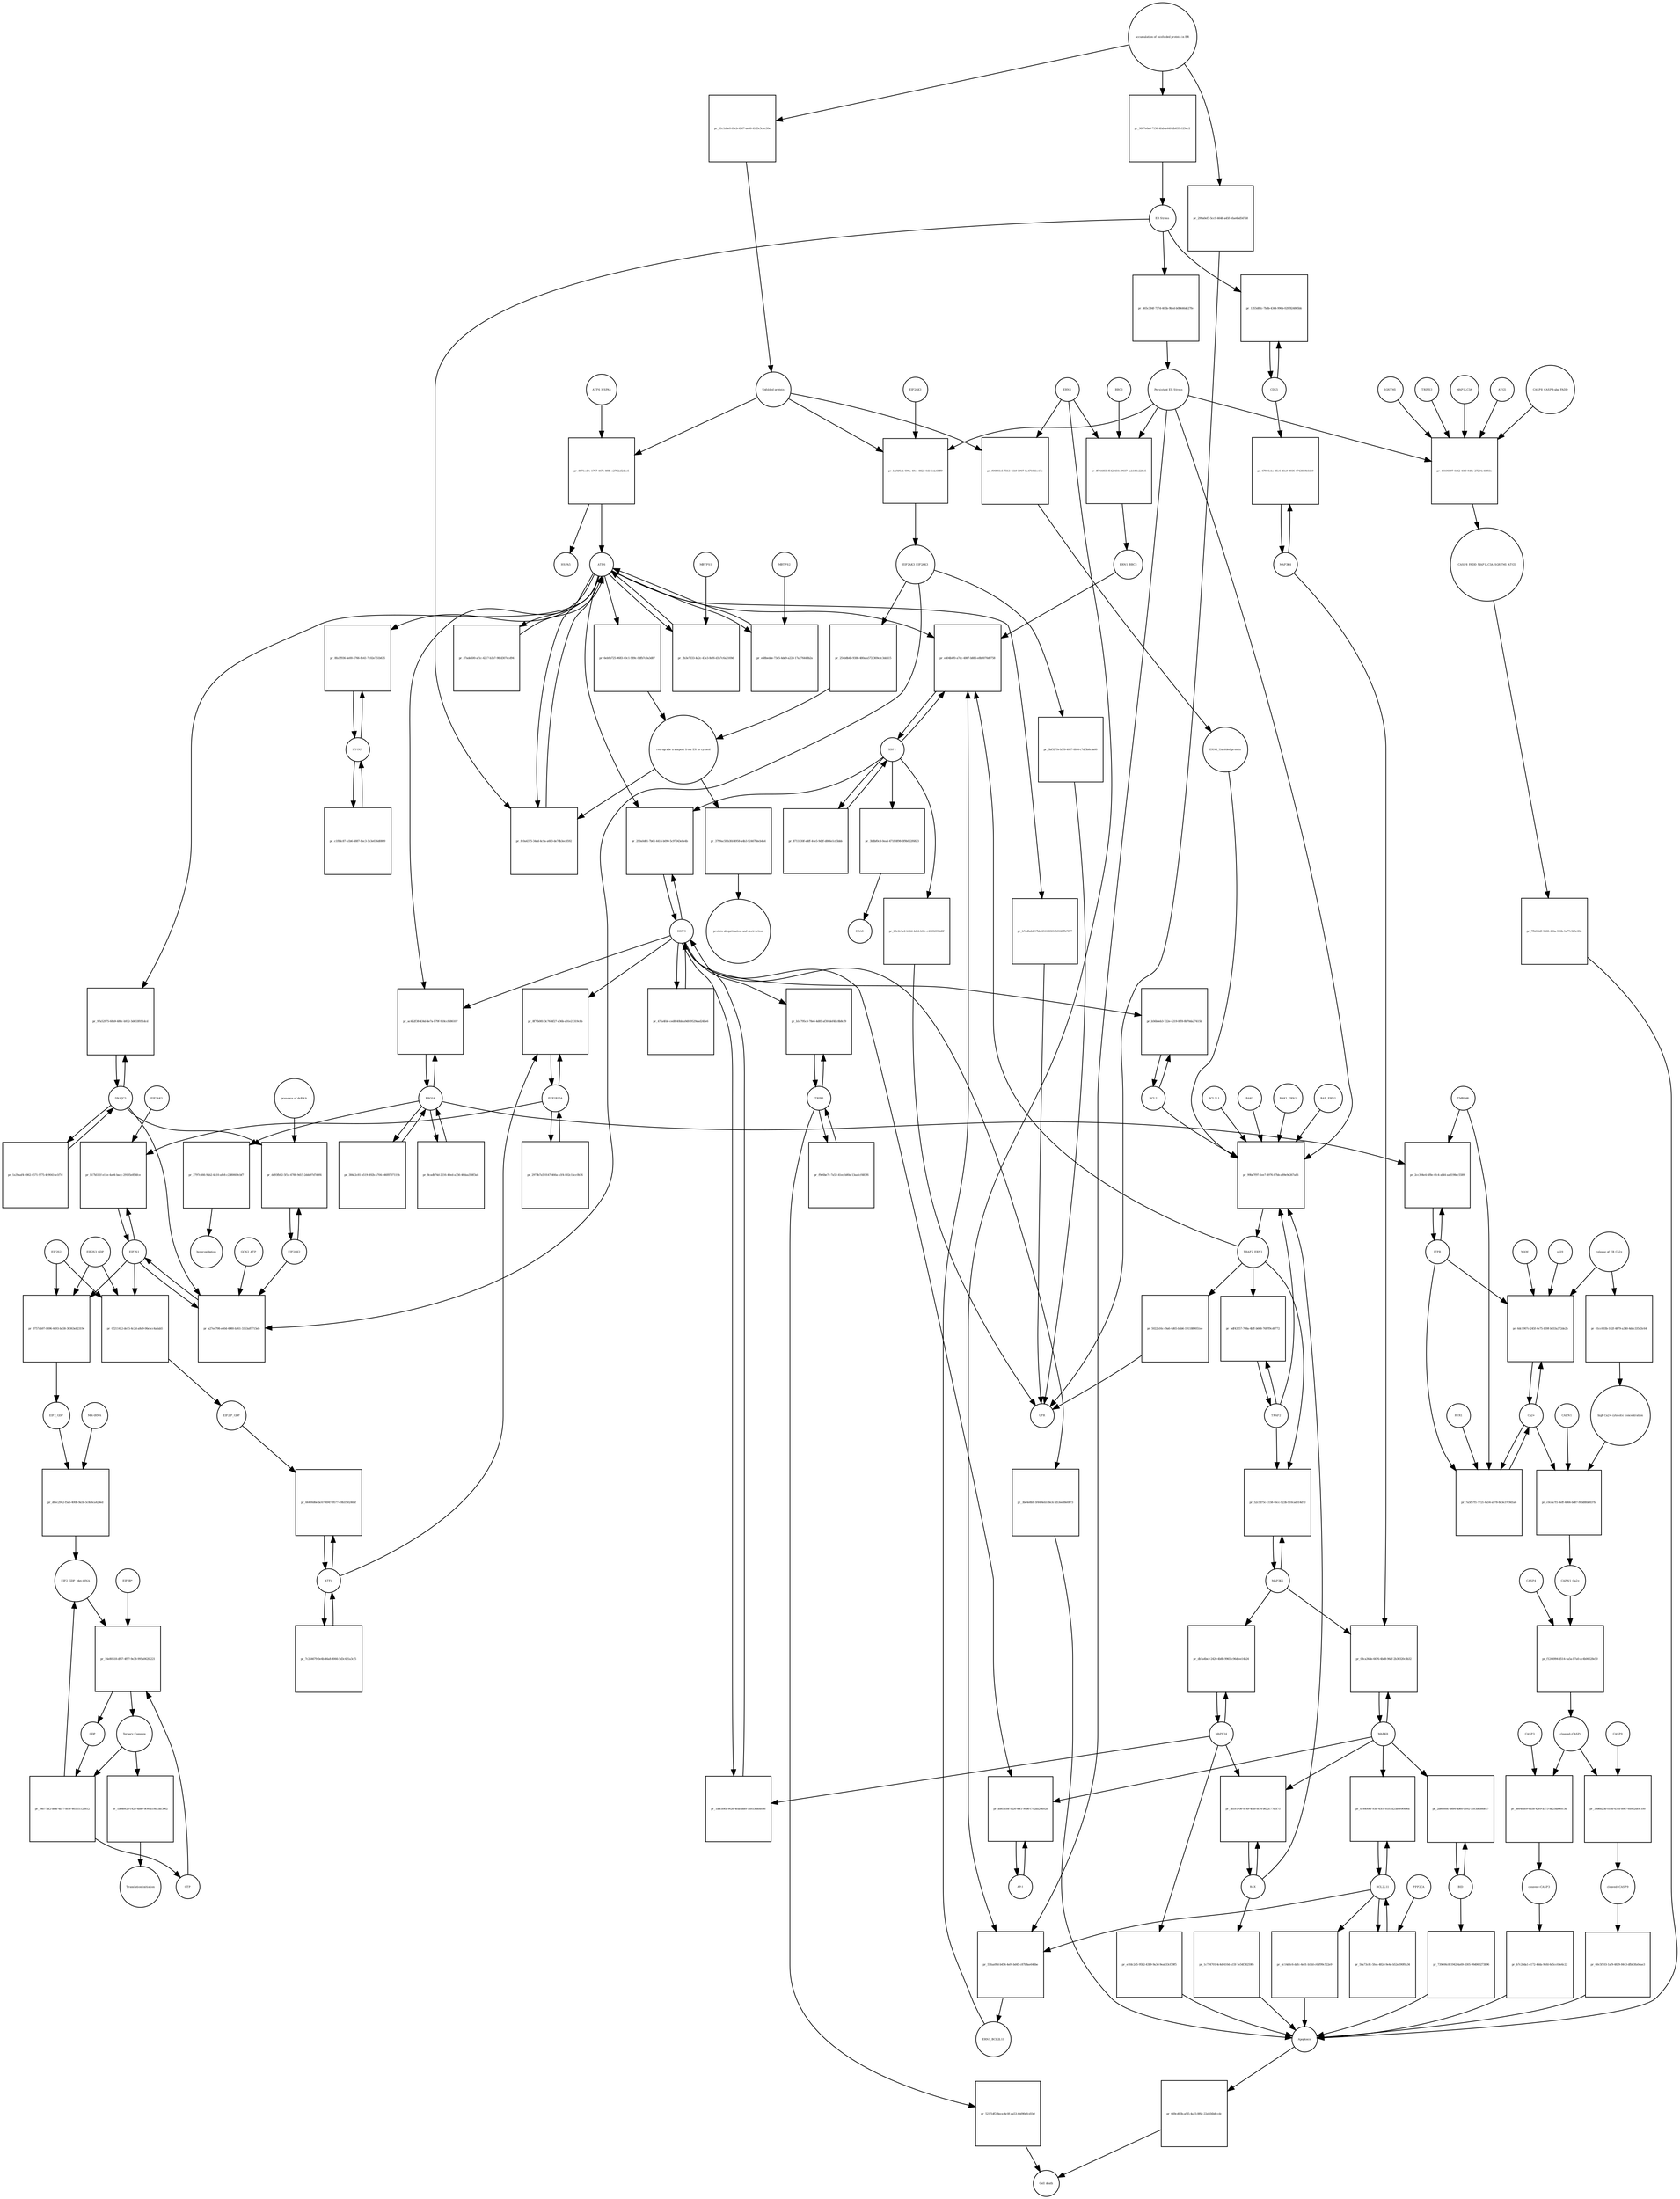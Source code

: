 strict digraph  {
ATF6_HSPA5 [annotation="", bipartite=0, cls=complex, fontsize=4, label=ATF6_HSPA5, shape=circle];
"pr_8971cd7c-1767-467e-8f8b-e2792af2dbc5" [annotation="", bipartite=1, cls=process, fontsize=4, label="pr_8971cd7c-1767-467e-8f8b-e2792af2dbc5", shape=square];
ATF6 [annotation="urn_miriam_hgnc.symbol_ATF6", bipartite=0, cls=macromolecule, fontsize=4, label=ATF6, shape=circle];
HSPA5 [annotation="urn_miriam_hgnc.symbol_HSPA5", bipartite=0, cls=macromolecule, fontsize=4, label=HSPA5, shape=circle];
"Unfolded protein" [annotation="", bipartite=0, cls=macromolecule, fontsize=4, label="Unfolded protein", shape=circle];
ERN1 [annotation="urn_miriam_hgnc.symbol_ERN1", bipartite=0, cls=macromolecule, fontsize=4, label=ERN1, shape=circle];
"pr_f00893e5-7313-41b9-b907-8a471941e17c" [annotation="", bipartite=1, cls=process, fontsize=4, label="pr_f00893e5-7313-41b9-b907-8a471941e17c", shape=square];
"ERN1_Unfolded protein" [annotation="", bipartite=0, cls=complex, fontsize=4, label="ERN1_Unfolded protein", shape=circle];
EIF2AK3_EIF2AK3 [annotation="", bipartite=0, cls=complex, fontsize=4, label=EIF2AK3_EIF2AK3, shape=circle];
"pr_254b8b4b-9388-480a-a572-369e2c3dd415" [annotation="", bipartite=1, cls=process, fontsize=4, label="pr_254b8b4b-9388-480a-a572-369e2c3dd415", shape=square];
"retrograde transport from ER to cytosol" [annotation="", bipartite=0, cls=phenotype, fontsize=4, label="retrograde transport from ER to cytosol", shape=circle];
"pr_6eb9b725-9683-40c1-989c-0dfb7c0a3d87" [annotation="", bipartite=1, cls=process, fontsize=4, label="pr_6eb9b725-9683-40c1-989c-0dfb7c0a3d87", shape=square];
"pr_3799ac5f-b3fd-4958-a4b3-92467bbcb4a4" [annotation="", bipartite=1, cls=process, fontsize=4, label="pr_3799ac5f-b3fd-4958-a4b3-92467bbcb4a4", shape=square];
"protein ubiquitination and destruction" [annotation="", bipartite=0, cls=phenotype, fontsize=4, label="protein ubiquitination and destruction", shape=circle];
"pr_99be7f97-1ee7-4976-87bb-a89e9e267a86" [annotation="", bipartite=1, cls=process, fontsize=4, label="pr_99be7f97-1ee7-4976-87bb-a89e9e267a86", shape=square];
TRAF2_ERN1 [annotation="", bipartite=0, cls=complex, fontsize=4, label=TRAF2_ERN1, shape=circle];
BAK1_ERN1 [annotation="", bipartite=0, cls=complex, fontsize=4, label=BAK1_ERN1, shape=circle];
BAX_ERN1 [annotation="", bipartite=0, cls=complex, fontsize=4, label=BAX_ERN1, shape=circle];
BCL2 [annotation="urn_miriam_hgnc.symbol_BCL2", bipartite=0, cls="nucleic acid feature", fontsize=4, label=BCL2, shape=circle];
BCL2L1 [annotation="urn_miriam_hgnc.symbol_BCL2L1", bipartite=0, cls=macromolecule, fontsize=4, label=BCL2L1, shape=circle];
"Persistant ER Stress" [annotation="", bipartite=0, cls=phenotype, fontsize=4, label="Persistant ER Stress", shape=circle];
BAX [annotation="urn_miriam_hgnc.symbol_BAX", bipartite=0, cls=macromolecule, fontsize=4, label=BAX, shape=circle];
BAK1 [annotation="urn_miriam_hgnc.symbol_BAK1", bipartite=0, cls=macromolecule, fontsize=4, label=BAK1, shape=circle];
TRAF2 [annotation="urn_miriam_hgnc.symbol_TRAF2", bipartite=0, cls=macromolecule, fontsize=4, label=TRAF2, shape=circle];
XBP1 [annotation="urn_miriam_hgnc.symbol_XBP1", bipartite=0, cls=macromolecule, fontsize=4, label=XBP1, shape=circle];
"pr_e404b4f0-a7dc-4867-b886-e8b0070d0758" [annotation="", bipartite=1, cls=process, fontsize=4, label="pr_e404b4f0-a7dc-4867-b886-e8b0070d0758", shape=square];
ERN1_BBC3 [annotation="", bipartite=0, cls=complex, fontsize=4, label=ERN1_BBC3, shape=circle];
ERN1_BCL2L11 [annotation="", bipartite=0, cls=complex, fontsize=4, label=ERN1_BCL2L11, shape=circle];
"pr_8711830f-e4ff-44e5-9d2f-d866e1cf5bbb" [annotation="", bipartite=1, cls=process, fontsize=4, label="pr_8711830f-e4ff-44e5-9d2f-d866e1cf5bbb", shape=square];
"pr_3bdbf0c8-0ea4-471f-8f98-3f9b022f6823" [annotation="", bipartite=1, cls=process, fontsize=4, label="pr_3bdbf0c8-0ea4-471f-8f98-3f9b022f6823", shape=square];
ERAD [annotation="", bipartite=0, cls=phenotype, fontsize=4, label=ERAD, shape=circle];
"pr_b9c2c5e2-b12d-4d44-b9fc-c40656955d8f" [annotation="", bipartite=1, cls=process, fontsize=4, label="pr_b9c2c5e2-b12d-4d44-b9fc-c40656955d8f", shape=square];
UPR [annotation="", bipartite=0, cls=phenotype, fontsize=4, label=UPR, shape=circle];
"pr_bdf43257-708a-4bff-b668-76f7f9cd0772" [annotation="", bipartite=1, cls=process, fontsize=4, label="pr_bdf43257-708a-4bff-b668-76f7f9cd0772", shape=square];
MAPK8 [annotation="urn_miriam_hgnc.symbol_MAPK8", bipartite=0, cls=macromolecule, fontsize=4, label=MAPK8, shape=circle];
"pr_08ca36de-6676-4bd8-96af-2b30320c8b32" [annotation="", bipartite=1, cls=process, fontsize=4, label="pr_08ca36de-6676-4bd8-96af-2b30320c8b32", shape=square];
MAP3K4 [annotation="urn_miriam_hgnc.symbol_MAP3K4", bipartite=0, cls=macromolecule, fontsize=4, label=MAP3K4, shape=circle];
MAP3K5 [annotation="urn_miriam_hgnc.symbol_MAP3K5", bipartite=0, cls=macromolecule, fontsize=4, label=MAP3K5, shape=circle];
MAPK14 [annotation="urn_miriam_hgnc.symbol_MAPK14", bipartite=0, cls=macromolecule, fontsize=4, label=MAPK14, shape=circle];
"pr_db7a4be2-2420-4b8b-9965-c96dfee14b24" [annotation="", bipartite=1, cls=process, fontsize=4, label="pr_db7a4be2-2420-4b8b-9965-c96dfee14b24", shape=square];
"pr_e1fdc2d5-95b2-43b9-9a3d-9ea833cf39f5" [annotation="", bipartite=1, cls=process, fontsize=4, label="pr_e1fdc2d5-95b2-43b9-9a3d-9ea833cf39f5", shape=square];
Apoptosis [annotation="", bipartite=0, cls=phenotype, fontsize=4, label=Apoptosis, shape=circle];
DDIT3 [annotation="urn_miriam_hgnc.symbol_DDIT3", bipartite=0, cls=macromolecule, fontsize=4, label=DDIT3, shape=circle];
"pr_1adcb9fb-9026-4fda-bbfe-1d933dd0a056" [annotation="", bipartite=1, cls=process, fontsize=4, label="pr_1adcb9fb-9026-4fda-bbfe-1d933dd0a056", shape=square];
"pr_3bc4e8b9-5f44-4eb1-8e3c-d53ee38e0873" [annotation="", bipartite=1, cls=process, fontsize=4, label="pr_3bc4e8b9-5f44-4eb1-8e3c-d53ee38e0873", shape=square];
"pr_b56b8eb3-722e-4219-8ff8-8b70da27415b" [annotation="", bipartite=1, cls=process, fontsize=4, label="pr_b56b8eb3-722e-4219-8ff8-8b70da27415b", shape=square];
"pr_fc0a4375-34dd-4c9a-a603-de7db3ec8592" [annotation="", bipartite=1, cls=process, fontsize=4, label="pr_fc0a4375-34dd-4c9a-a603-de7db3ec8592", shape=square];
"ER Stress" [annotation="", bipartite=0, cls=phenotype, fontsize=4, label="ER Stress", shape=circle];
"pr_2b3e7333-4a2c-43e3-8df6-d3a7c6a2169d" [annotation="", bipartite=1, cls=process, fontsize=4, label="pr_2b3e7333-4a2c-43e3-8df6-d3a7c6a2169d", shape=square];
MBTPS1 [annotation="urn_miriam_hgnc.symbol_MBTPS1", bipartite=0, cls=macromolecule, fontsize=4, label=MBTPS1, shape=circle];
"pr_e68bedde-73c5-4de9-a228-17a276443b2a" [annotation="", bipartite=1, cls=process, fontsize=4, label="pr_e68bedde-73c5-4de9-a228-17a276443b2a", shape=square];
MBTPS2 [annotation="urn_miriam_hgnc.symbol_MBTPS2", bipartite=0, cls=macromolecule, fontsize=4, label=MBTPS2, shape=circle];
"pr_87ade500-af1c-4217-b3b7-98fd307ecd94" [annotation="", bipartite=1, cls=process, fontsize=4, label="pr_87ade500-af1c-4217-b3b7-98fd307ecd94", shape=square];
"pr_47fa4fdc-ced8-40bb-a9d0-9529aad24be6" [annotation="", bipartite=1, cls=process, fontsize=4, label="pr_47fa4fdc-ced8-40bb-a9d0-9529aad24be6", shape=square];
"pr_290a0d01-7b61-4414-b090-5c97043e8e4b" [annotation="", bipartite=1, cls=process, fontsize=4, label="pr_290a0d01-7b61-4414-b090-5c97043e8e4b", shape=square];
EIF2S1 [annotation="urn_miriam_hgnc.symbol_EIF2S1", bipartite=0, cls=macromolecule, fontsize=4, label=EIF2S1, shape=circle];
"pr_a27ed798-e60d-4980-b261-3363a87715eb" [annotation="", bipartite=1, cls=process, fontsize=4, label="pr_a27ed798-e60d-4980-b261-3363a87715eb", shape=square];
GCN2_ATP [annotation="", bipartite=0, cls=complex, fontsize=4, label=GCN2_ATP, shape=circle];
EIF2AK2 [annotation="urn_miriam_hgnc.symbol_EIF2AK2", bipartite=0, cls=macromolecule, fontsize=4, label=EIF2AK2, shape=circle];
DNAJC3 [annotation="urn_miriam_hgnc.symbol_DNAJC3", bipartite=0, cls=macromolecule, fontsize=4, label=DNAJC3, shape=circle];
EIF2S2 [annotation="urn_miriam_hgnc.symbol_EIF2S2", bipartite=0, cls=macromolecule, fontsize=4, label=EIF2S2, shape=circle];
"pr_0757ab97-0696-4493-ba58-30363eb2319e" [annotation="", bipartite=1, cls=process, fontsize=4, label="pr_0757ab97-0696-4493-ba58-30363eb2319e", shape=square];
EIF2S3_GDP [annotation="", bipartite=0, cls=complex, fontsize=4, label=EIF2S3_GDP, shape=circle];
EIF2_GDP [annotation="", bipartite=0, cls=complex, fontsize=4, label=EIF2_GDP, shape=circle];
"EIF2_GDP_Met-tRNA" [annotation="", bipartite=0, cls=complex, fontsize=4, label="EIF2_GDP_Met-tRNA", shape=circle];
"pr_16e80518-df67-4f97-9e38-995a062fa221" [annotation="", bipartite=1, cls=process, fontsize=4, label="pr_16e80518-df67-4f97-9e38-995a062fa221", shape=square];
"Ternary Complex" [annotation="", bipartite=0, cls=complex, fontsize=4, label="Ternary Complex", shape=circle];
"EIF2B*" [annotation="", bipartite=0, cls=complex, fontsize=4, label="EIF2B*", shape=circle];
GTP [annotation="urn_miriam_obo.chebi_CHEBI%3A57600", bipartite=0, cls="simple chemical", fontsize=4, label=GTP, shape=circle];
GDP [annotation="urn_miriam_obo.chebi_CHEBI%3A65180", bipartite=0, cls="simple chemical", fontsize=4, label=GDP, shape=circle];
"pr_54077df2-de4f-4a77-8f9e-465551126612" [annotation="", bipartite=1, cls=process, fontsize=4, label="pr_54077df2-de4f-4a77-8f9e-465551126612", shape=square];
ATF4 [annotation="urn_miriam_hgnc.symbol_ATF4", bipartite=0, cls=macromolecule, fontsize=4, label=ATF4, shape=circle];
"pr_66400d6e-bc67-4947-9577-e9b1f502465f" [annotation="", bipartite=1, cls=process, fontsize=4, label="pr_66400d6e-bc67-4947-9577-e9b1f502465f", shape=square];
"EIF2-P_GDP" [annotation="", bipartite=0, cls=complex, fontsize=4, label="EIF2-P_GDP", shape=circle];
"pr_7c264679-3e4b-46a8-8066-5d3c421a3cf5" [annotation="", bipartite=1, cls=process, fontsize=4, label="pr_7c264679-3e4b-46a8-8066-5d3c421a3cf5", shape=square];
PPP1R15A [annotation="urn_miriam_hgnc.symbol_PPP1R15A", bipartite=0, cls=macromolecule, fontsize=4, label=PPP1R15A, shape=circle];
"pr_8f7fb081-3c76-4f27-a36b-a01e21319c8b" [annotation="", bipartite=1, cls=process, fontsize=4, label="pr_8f7fb081-3c76-4f27-a36b-a01e21319c8b", shape=square];
"pr_2973b7a5-0147-466a-a1f4-802c15cc0b76" [annotation="", bipartite=1, cls=process, fontsize=4, label="pr_2973b7a5-0147-466a-a1f4-802c15cc0b76", shape=square];
"pr_1bd4ee20-c42e-4bd0-9f90-a19b23af3962" [annotation="", bipartite=1, cls=process, fontsize=4, label="pr_1bd4ee20-c42e-4bd0-9f90-a19b23af3962", shape=square];
"Translation initiation" [annotation="", bipartite=0, cls=phenotype, fontsize=4, label="Translation initiation", shape=circle];
"pr_52c5d75c-c158-46cc-923b-910cad314d73" [annotation="", bipartite=1, cls=process, fontsize=4, label="pr_52c5d75c-c158-46cc-923b-910cad314d73", shape=square];
ERO1A [annotation="urn_miriam_hgnc.symbol_ERO1A", bipartite=0, cls=macromolecule, fontsize=4, label=ERO1A, shape=circle];
"pr_ac4b2f38-434d-4e7a-b79f-918ccf686107" [annotation="", bipartite=1, cls=process, fontsize=4, label="pr_ac4b2f38-434d-4e7a-b79f-918ccf686107", shape=square];
"pr_8cadb74d-2216-40ed-a356-46daa358f3a8" [annotation="", bipartite=1, cls=process, fontsize=4, label="pr_8cadb74d-2216-40ed-a356-46daa358f3a8", shape=square];
"pr_b17b511f-e11e-4a04-bacc-29105e854fce" [annotation="", bipartite=1, cls=process, fontsize=4, label="pr_b17b511f-e11e-4a04-bacc-29105e854fce", shape=square];
EIF2AK1 [annotation="urn_miriam_hgnc.symbol_EIF2AK1", bipartite=0, cls=macromolecule, fontsize=4, label=EIF2AK1, shape=circle];
"pr_5b1e170e-0c49-4fa8-8f14-b622c77d5f75" [annotation="", bipartite=1, cls=process, fontsize=4, label="pr_5b1e170e-0c49-4fa8-8f14-b622c77d5f75", shape=square];
"pr_1c724701-4c4d-410d-a15f-7e54f38259fe" [annotation="", bipartite=1, cls=process, fontsize=4, label="pr_1c724701-4c4d-410d-a15f-7e54f38259fe", shape=square];
"Ca2+" [annotation="urn_miriam_obo.chebi_CHEBI%3A29108", bipartite=0, cls="simple chemical", fontsize=4, label="Ca2+", shape=circle];
"pr_6dc1907c-245f-4e75-b39f-b033a372de2b" [annotation="", bipartite=1, cls=process, fontsize=4, label="pr_6dc1907c-245f-4e75-b39f-b033a372de2b", shape=square];
"release of ER Ca2+" [annotation="", bipartite=0, cls=phenotype, fontsize=4, label="release of ER Ca2+", shape=circle];
ITPR [annotation="urn_miriam_hgnc.symbol_ITPR1|urn_miriam_hgnc.symbol_ITPR2|urn_miriam_hgnc.symbol_ITPR3", bipartite=0, cls=macromolecule, fontsize=4, label=ITPR, shape=circle];
MAM [annotation="", bipartite=0, cls=phenotype, fontsize=4, label=MAM, shape=circle];
s619 [annotation="", bipartite=0, cls=complex, fontsize=4, label=s619, shape=circle];
"pr_679c6cbc-85c6-40a9-8936-4743819b0d19" [annotation="", bipartite=1, cls=process, fontsize=4, label="pr_679c6cbc-85c6-40a9-8936-4743819b0d19", shape=square];
CDK5 [annotation="urn_miriam_hgnc.symbol_CDK5", bipartite=0, cls=macromolecule, fontsize=4, label=CDK5, shape=circle];
"pr_1355d82c-7b8b-4344-996b-029f824865bb" [annotation="", bipartite=1, cls="uncertain process", fontsize=4, label="pr_1355d82c-7b8b-4344-996b-029f824865bb", shape=square];
"pr_669cd03b-af45-4a23-8f6c-22eb56b8ccdc" [annotation="", bipartite=1, cls=process, fontsize=4, label="pr_669cd03b-af45-4a23-8f6c-22eb56b8ccdc", shape=square];
"Cell death" [annotation="", bipartite=0, cls=phenotype, fontsize=4, label="Cell death", shape=circle];
"pr_7a5f57f1-7721-4a54-a978-8c3e37c9d1a6" [annotation="", bipartite=1, cls=process, fontsize=4, label="pr_7a5f57f1-7721-4a54-a978-8c3e37c9d1a6", shape=square];
TMBIM6 [annotation="urn_miriam_hgnc.symbol_TMBIM6", bipartite=0, cls=macromolecule, fontsize=4, label=TMBIM6, shape=circle];
RYR1 [annotation="urn_miriam_hgnc.symbol_RYR1", bipartite=0, cls=macromolecule, fontsize=4, label=RYR1, shape=circle];
EIF2AK3 [annotation="urn_miriam_hgnc.symbol_EIF2AK3", bipartite=0, cls=macromolecule, fontsize=4, label=EIF2AK3, shape=circle];
"pr_baf4f6cb-696a-49c1-8823-0d141da68ff9" [annotation="", bipartite=1, cls=process, fontsize=4, label="pr_baf4f6cb-696a-49c1-8823-0d141da68ff9", shape=square];
"pr_2797c666-9ab2-4a10-afe8-c2380609cbf7" [annotation="", bipartite=1, cls=process, fontsize=4, label="pr_2797c666-9ab2-4a10-afe8-c2380609cbf7", shape=square];
hyperoxidation [annotation="", bipartite=0, cls=phenotype, fontsize=4, label=hyperoxidation, shape=circle];
"pr_384c2c81-b519-492b-a704-e46f8707119b" [annotation="", bipartite=1, cls=process, fontsize=4, label="pr_384c2c81-b519-492b-a704-e46f8707119b", shape=square];
"pr_465c384f-737d-405b-9bed-b0b446de27fe" [annotation="", bipartite=1, cls=process, fontsize=4, label="pr_465c384f-737d-405b-9bed-b0b446de27fe", shape=square];
"CASP8_CASP8-ubq_FADD" [annotation="", bipartite=0, cls=complex, fontsize=4, label="CASP8_CASP8-ubq_FADD", shape=circle];
"pr_40106997-0d42-40f0-9d9c-27204e48f03c" [annotation="", bipartite=1, cls=process, fontsize=4, label="pr_40106997-0d42-40f0-9d9c-27204e48f03c", shape=square];
"SQSTM1 " [annotation="urn_miriam_hgnc.symbol_SQSTM1", bipartite=0, cls=macromolecule, fontsize=4, label="SQSTM1 ", shape=circle];
CASP8_FADD_MAP1LC3A_SQSTM1_ATG5 [annotation="", bipartite=0, cls=complex, fontsize=4, label=CASP8_FADD_MAP1LC3A_SQSTM1_ATG5, shape=circle];
TRIM13 [annotation="urn_miriam_hgnc.symbol_TRIM13", bipartite=0, cls=macromolecule, fontsize=4, label=TRIM13, shape=circle];
MAP1LC3A [annotation="urn_miriam_hgnc.symbol_MAP1LC3A", bipartite=0, cls=macromolecule, fontsize=4, label=MAP1LC3A, shape=circle];
ATG5 [annotation="urn_miriam_hgnc.symbol_ATG5", bipartite=0, cls=macromolecule, fontsize=4, label=ATG5, shape=circle];
"pr_7fb00b2f-5588-426a-926b-1a77c585c83e" [annotation="", bipartite=1, cls=process, fontsize=4, label="pr_7fb00b2f-5588-426a-926b-1a77c585c83e", shape=square];
"AP-1" [annotation="urn_miriam_hgnc.symbol_FOS|urn_miriam_hgnc.symbol_FOSB|urn_miriam_hgnc.symbol_FOSL1|urn_miriam_hgnc.symbol_FOSL2|urn_miriam_hgnc.symbol_JUN|urn_miriam_hgnc.symbol_JUNB|urn_miriam_hgnc.symbol_JUND", bipartite=0, cls=macromolecule, fontsize=4, label="AP-1", shape=circle];
"pr_ad65b58f-fd26-40f1-90b6-f792aa20d92b" [annotation="", bipartite=1, cls=process, fontsize=4, label="pr_ad65b58f-fd26-40f1-90b6-f792aa20d92b", shape=square];
"pr_dd93fb92-5f1a-4788-9d15-2ddd97d7d0f4" [annotation="", bipartite=1, cls=process, fontsize=4, label="pr_dd93fb92-5f1a-4788-9d15-2ddd97d7d0f4", shape=square];
"presence of dsRNA" [annotation="", bipartite=0, cls=phenotype, fontsize=4, label="presence of dsRNA", shape=circle];
"Met-tRNA" [annotation="urn_miriam_hgnc_HGNC%3A34779", bipartite=0, cls="nucleic acid feature", fontsize=4, label="Met-tRNA", shape=circle];
"pr_d6ec2942-f5a5-400b-9a5b-5c8c6ca429ed" [annotation="", bipartite=1, cls=process, fontsize=4, label="pr_d6ec2942-f5a5-400b-9a5b-5c8c6ca429ed", shape=square];
"pr_0f211412-de15-4c2d-a8c9-06e5cc4a5ab5" [annotation="", bipartite=1, cls=process, fontsize=4, label="pr_0f211412-de15-4c2d-a8c9-06e5cc4a5ab5", shape=square];
"accumulation of misfolded protein in ER" [annotation="", bipartite=0, cls=phenotype, fontsize=4, label="accumulation of misfolded protein in ER", shape=circle];
"pr_81c1d4e0-65cb-4367-ae06-41d3c5cec30e" [annotation="", bipartite=1, cls=process, fontsize=4, label="pr_81c1d4e0-65cb-4367-ae06-41d3c5cec30e", shape=square];
"pr_9807e6a6-7156-4fab-a448-db835e125ec2" [annotation="", bipartite=1, cls=process, fontsize=4, label="pr_9807e6a6-7156-4fab-a448-db835e125ec2", shape=square];
"pr_299a0ef3-5cc9-4648-a45f-efae6bd54758" [annotation="", bipartite=1, cls=process, fontsize=4, label="pr_299a0ef3-5cc9-4648-a45f-efae6bd54758", shape=square];
"pr_3bf527fe-b3f8-4007-8fe4-c7df5b8c8a60" [annotation="", bipartite=1, cls=process, fontsize=4, label="pr_3bf527fe-b3f8-4007-8fe4-c7df5b8c8a60", shape=square];
"pr_5022b16c-f9a6-4d65-b5b6-1911889051ee" [annotation="", bipartite=1, cls=process, fontsize=4, label="pr_5022b16c-f9a6-4d65-b5b6-1911889051ee", shape=square];
"pr_b7edfa2d-17bb-4510-8303-50968ffb7877" [annotation="", bipartite=1, cls=process, fontsize=4, label="pr_b7edfa2d-17bb-4510-8303-50968ffb7877", shape=square];
BCL2L11 [annotation="urn_miriam_hgnc.symbol_BCL2L11", bipartite=0, cls=macromolecule, fontsize=4, label=BCL2L11, shape=circle];
"pr_d14400ef-93ff-45cc-81fc-a25a6e0640ea" [annotation="", bipartite=1, cls=process, fontsize=4, label="pr_d14400ef-93ff-45cc-81fc-a25a6e0640ea", shape=square];
BID [annotation="urn_miriam_hgnc.symbol_BID", bipartite=0, cls=macromolecule, fontsize=4, label=BID, shape=circle];
"pr_2b86ee8c-d6e6-4b60-b092-51e3bcb8de27" [annotation="", bipartite=1, cls=process, fontsize=4, label="pr_2b86ee8c-d6e6-4b60-b092-51e3bcb8de27", shape=square];
"pr_4c14d3c6-dafc-4e01-b12d-c65f99c522e9" [annotation="", bipartite=1, cls=process, fontsize=4, label="pr_4c14d3c6-dafc-4e01-b12d-c65f99c522e9", shape=square];
"pr_739e06c8-1942-4a69-8305-99d060273b96" [annotation="", bipartite=1, cls=process, fontsize=4, label="pr_739e06c8-1942-4a69-8305-99d060273b96", shape=square];
"pr_55faa09d-b454-4ef4-bd45-c87b8ae646be" [annotation="", bipartite=1, cls=process, fontsize=4, label="pr_55faa09d-b454-4ef4-bd45-c87b8ae646be", shape=square];
"pr_ff744855-f542-450e-9037-4ab183e228c5" [annotation="", bipartite=1, cls=process, fontsize=4, label="pr_ff744855-f542-450e-9037-4ab183e228c5", shape=square];
BBC3 [annotation="urn_miriam_hgnc.symbol_BBC3", bipartite=0, cls=macromolecule, fontsize=4, label=BBC3, shape=circle];
"pr_58a73c8c-5fea-482d-9e4d-b52e290f0a34" [annotation="", bipartite=1, cls=process, fontsize=4, label="pr_58a73c8c-5fea-482d-9e4d-b52e290f0a34", shape=square];
PPP2CA [annotation="urn_miriam_hgnc.symbol_PPP2CA", bipartite=0, cls=macromolecule, fontsize=4, label=PPP2CA, shape=circle];
TRIB3 [annotation="urn_miriam_hgnc.symbol_TRIB3", bipartite=0, cls=macromolecule, fontsize=4, label=TRIB3, shape=circle];
"pr_b1c795c8-78e6-4d85-af30-def4bc8b8cf9" [annotation="", bipartite=1, cls=process, fontsize=4, label="pr_b1c795c8-78e6-4d85-af30-def4bc8b8cf9", shape=square];
"pr_f9c6be7c-7a52-41ec-b80a-13aa1cf483f6" [annotation="", bipartite=1, cls=process, fontsize=4, label="pr_f9c6be7c-7a52-41ec-b80a-13aa1cf483f6", shape=square];
"pr_521f1df2-8ece-4c0f-aa53-4b090cfcd1b0" [annotation="", bipartite=1, cls=process, fontsize=4, label="pr_521f1df2-8ece-4c0f-aa53-4b090cfcd1b0", shape=square];
"pr_01cc603b-102f-4879-a340-4ddc335d3c64" [annotation="", bipartite=1, cls=process, fontsize=4, label="pr_01cc603b-102f-4879-a340-4ddc335d3c64", shape=square];
"high Ca2+ cytosolic concentration" [annotation="", bipartite=0, cls=phenotype, fontsize=4, label="high Ca2+ cytosolic concentration", shape=circle];
"pr_97a52975-68b9-480c-b932-3d433f051dcd" [annotation="", bipartite=1, cls=process, fontsize=4, label="pr_97a52975-68b9-480c-b932-3d433f051dcd", shape=square];
"pr_1a39aaf4-4862-4571-9f75-4c90414e1f7d" [annotation="", bipartite=1, cls=process, fontsize=4, label="pr_1a39aaf4-4862-4571-9f75-4c90414e1f7d", shape=square];
"pr_2cc304e4-6f8e-4fc4-af44-aad198ec5589" [annotation="", bipartite=1, cls=process, fontsize=4, label="pr_2cc304e4-6f8e-4fc4-af44-aad198ec5589", shape=square];
CASP4 [annotation="urn_miriam_hgnc.symbol_CASP4", bipartite=0, cls=macromolecule, fontsize=4, label=CASP4, shape=circle];
"pr_f1244994-d514-4a5a-b7a0-ac4b06528e50" [annotation="", bipartite=1, cls=process, fontsize=4, label="pr_f1244994-d514-4a5a-b7a0-ac4b06528e50", shape=square];
"cleaved~CASP4" [annotation="urn_miriam_hgnc.symbol_CASP4", bipartite=0, cls=macromolecule, fontsize=4, label="cleaved~CASP4", shape=circle];
"CAPN1_Ca2+" [annotation="", bipartite=0, cls=complex, fontsize=4, label="CAPN1_Ca2+", shape=circle];
CASP3 [annotation="urn_miriam_hgnc.symbol_CASP3", bipartite=0, cls=macromolecule, fontsize=4, label=CASP3, shape=circle];
"pr_3ee48d09-6d58-42e9-a573-8a25db0efc3d" [annotation="", bipartite=1, cls=process, fontsize=4, label="pr_3ee48d09-6d58-42e9-a573-8a25db0efc3d", shape=square];
"cleaved~CASP3" [annotation="urn_miriam_hgnc.symbol_CASP3", bipartite=0, cls=macromolecule, fontsize=4, label="cleaved~CASP3", shape=circle];
CASP9 [annotation="urn_miriam_hgnc.symbol_CSAP9", bipartite=0, cls=macromolecule, fontsize=4, label=CASP9, shape=circle];
"pr_39b6d23d-018d-431d-89d7-eb952df0c100" [annotation="", bipartite=1, cls=process, fontsize=4, label="pr_39b6d23d-018d-431d-89d7-eb952df0c100", shape=square];
"cleaved~CASP9" [annotation="urn_miriam_hgnc.symbol_CASP9", bipartite=0, cls=macromolecule, fontsize=4, label="cleaved~CASP9", shape=circle];
CAPN1 [annotation="urn_miriam_hgnc.symbol_CAPN1", bipartite=0, cls=macromolecule, fontsize=4, label=CAPN1, shape=circle];
"pr_c0cca7f1-8eff-4866-bd87-f63d8fde837b" [annotation="", bipartite=1, cls=process, fontsize=4, label="pr_c0cca7f1-8eff-4866-bd87-f63d8fde837b", shape=square];
"pr_b7c28da1-e172-46da-9efd-6d5cc03e6c22" [annotation="", bipartite=1, cls=process, fontsize=4, label="pr_b7c28da1-e172-46da-9efd-6d5cc03e6c22", shape=square];
"pr_60c5f103-1af9-4829-8443-dfb83fa0cae3" [annotation="", bipartite=1, cls=process, fontsize=4, label="pr_60c5f103-1af9-4829-8443-dfb83fa0cae3", shape=square];
HYOU1 [annotation="urn_miriam_hgnc.symbol_HYOU1", bipartite=0, cls=macromolecule, fontsize=4, label=HYOU1, shape=circle];
"pr_8fa1f936-4e00-4766-8e41-7c02e751b635" [annotation="", bipartite=1, cls=process, fontsize=4, label="pr_8fa1f936-4e00-4766-8e41-7c02e751b635", shape=square];
"pr_c1f84c87-a1b6-4887-8ec3-3e3e036d0809" [annotation="", bipartite=1, cls=process, fontsize=4, label="pr_c1f84c87-a1b6-4887-8ec3-3e3e036d0809", shape=square];
ATF6_HSPA5 -> "pr_8971cd7c-1767-467e-8f8b-e2792af2dbc5"  [annotation="", interaction_type=consumption];
"pr_8971cd7c-1767-467e-8f8b-e2792af2dbc5" -> ATF6  [annotation="", interaction_type=production];
"pr_8971cd7c-1767-467e-8f8b-e2792af2dbc5" -> HSPA5  [annotation="", interaction_type=production];
ATF6 -> "pr_6eb9b725-9683-40c1-989c-0dfb7c0a3d87"  [annotation="", interaction_type=consumption];
ATF6 -> "pr_e404b4f0-a7dc-4867-b886-e8b0070d0758"  [annotation="urn_miriam_pubmed_26587781|urn_miriam_pubmed_23430059", interaction_type=catalysis];
ATF6 -> "pr_fc0a4375-34dd-4c9a-a603-de7db3ec8592"  [annotation="", interaction_type=consumption];
ATF6 -> "pr_2b3e7333-4a2c-43e3-8df6-d3a7c6a2169d"  [annotation="", interaction_type=consumption];
ATF6 -> "pr_e68bedde-73c5-4de9-a228-17a276443b2a"  [annotation="", interaction_type=consumption];
ATF6 -> "pr_87ade500-af1c-4217-b3b7-98fd307ecd94"  [annotation="", interaction_type=consumption];
ATF6 -> "pr_290a0d01-7b61-4414-b090-5c97043e8e4b"  [annotation="urn_miriam_pubmed_26587781|urn_miriam_pubmed_17991856|urn_miriam_pubmed_28843399", interaction_type=catalysis];
ATF6 -> "pr_ac4b2f38-434d-4e7a-b79f-918ccf686107"  [annotation="urn_miriam_pubmed_23850759|urn_miriam_pubmed_25387528", interaction_type=catalysis];
ATF6 -> "pr_b7edfa2d-17bb-4510-8303-50968ffb7877"  [annotation="", interaction_type=consumption];
ATF6 -> "pr_97a52975-68b9-480c-b932-3d433f051dcd"  [annotation="urn_miriam_pubmed_12601012|urn_miriam_pubmed_18360008", interaction_type=catalysis];
ATF6 -> "pr_8fa1f936-4e00-4766-8e41-7c02e751b635"  [annotation=urn_miriam_pubmed_18360008, interaction_type=catalysis];
"Unfolded protein" -> "pr_8971cd7c-1767-467e-8f8b-e2792af2dbc5"  [annotation="urn_miriam_pubmed_19509052|urn_miriam_pubmed_12847084|urn_miriam_pubmed_23850759", interaction_type=catalysis];
"Unfolded protein" -> "pr_f00893e5-7313-41b9-b907-8a471941e17c"  [annotation="", interaction_type=consumption];
"Unfolded protein" -> "pr_baf4f6cb-696a-49c1-8823-0d141da68ff9"  [annotation=urn_miriam_pubmed_17991856, interaction_type=catalysis];
ERN1 -> "pr_f00893e5-7313-41b9-b907-8a471941e17c"  [annotation="", interaction_type=consumption];
ERN1 -> "pr_55faa09d-b454-4ef4-bd45-c87b8ae646be"  [annotation="", interaction_type=consumption];
ERN1 -> "pr_ff744855-f542-450e-9037-4ab183e228c5"  [annotation="", interaction_type=consumption];
"pr_f00893e5-7313-41b9-b907-8a471941e17c" -> "ERN1_Unfolded protein"  [annotation="", interaction_type=production];
"ERN1_Unfolded protein" -> "pr_99be7f97-1ee7-4976-87bb-a89e9e267a86"  [annotation="", interaction_type=consumption];
EIF2AK3_EIF2AK3 -> "pr_254b8b4b-9388-480a-a572-369e2c3dd415"  [annotation="", interaction_type=consumption];
EIF2AK3_EIF2AK3 -> "pr_a27ed798-e60d-4980-b261-3363a87715eb"  [annotation="urn_miriam_pubmed_12667446|urn_miriam_pubmed_16246152|urn_miriam_pubmed_12601012|urn_miriam_pubmed_23850759|urn_miriam_pubmed_18360008|urn_miriam_pubmed_26587781", interaction_type=catalysis];
EIF2AK3_EIF2AK3 -> "pr_3bf527fe-b3f8-4007-8fe4-c7df5b8c8a60"  [annotation="", interaction_type=consumption];
"pr_254b8b4b-9388-480a-a572-369e2c3dd415" -> "retrograde transport from ER to cytosol"  [annotation="", interaction_type=production];
"retrograde transport from ER to cytosol" -> "pr_3799ac5f-b3fd-4958-a4b3-92467bbcb4a4"  [annotation="", interaction_type=consumption];
"retrograde transport from ER to cytosol" -> "pr_fc0a4375-34dd-4c9a-a603-de7db3ec8592"  [annotation="urn_miriam_pubmed_18360008|urn_miriam_pubmed_17991856|urn_miriam_pubmed_26587781|urn_miriam_pubmed_12847084", interaction_type=inhibition];
"pr_6eb9b725-9683-40c1-989c-0dfb7c0a3d87" -> "retrograde transport from ER to cytosol"  [annotation="", interaction_type=production];
"pr_3799ac5f-b3fd-4958-a4b3-92467bbcb4a4" -> "protein ubiquitination and destruction"  [annotation="", interaction_type=production];
"pr_99be7f97-1ee7-4976-87bb-a89e9e267a86" -> TRAF2_ERN1  [annotation="", interaction_type=production];
TRAF2_ERN1 -> "pr_e404b4f0-a7dc-4867-b886-e8b0070d0758"  [annotation="urn_miriam_pubmed_26587781|urn_miriam_pubmed_23430059", interaction_type=catalysis];
TRAF2_ERN1 -> "pr_bdf43257-708a-4bff-b668-76f7f9cd0772"  [annotation=urn_miriam_pubmed_23850759, interaction_type=catalysis];
TRAF2_ERN1 -> "pr_52c5d75c-c158-46cc-923b-910cad314d73"  [annotation=urn_miriam_pubmed_23850759, interaction_type=catalysis];
TRAF2_ERN1 -> "pr_5022b16c-f9a6-4d65-b5b6-1911889051ee"  [annotation="", interaction_type=consumption];
BAK1_ERN1 -> "pr_99be7f97-1ee7-4976-87bb-a89e9e267a86"  [annotation="urn_miriam_pubmed_23850759|urn_miriam_pubmed_23430059|urn_miriam_pubmed_26587781", interaction_type=catalysis];
BAX_ERN1 -> "pr_99be7f97-1ee7-4976-87bb-a89e9e267a86"  [annotation="urn_miriam_pubmed_23850759|urn_miriam_pubmed_23430059|urn_miriam_pubmed_26587781", interaction_type=catalysis];
BCL2 -> "pr_99be7f97-1ee7-4976-87bb-a89e9e267a86"  [annotation="urn_miriam_pubmed_23850759|urn_miriam_pubmed_23430059|urn_miriam_pubmed_26587781", interaction_type=inhibition];
BCL2 -> "pr_b56b8eb3-722e-4219-8ff8-8b70da27415b"  [annotation="", interaction_type=consumption];
BCL2L1 -> "pr_99be7f97-1ee7-4976-87bb-a89e9e267a86"  [annotation="urn_miriam_pubmed_23850759|urn_miriam_pubmed_23430059|urn_miriam_pubmed_26587781", interaction_type=inhibition];
"Persistant ER Stress" -> "pr_99be7f97-1ee7-4976-87bb-a89e9e267a86"  [annotation="urn_miriam_pubmed_23850759|urn_miriam_pubmed_23430059|urn_miriam_pubmed_26587781", interaction_type=inhibition];
"Persistant ER Stress" -> "pr_baf4f6cb-696a-49c1-8823-0d141da68ff9"  [annotation=urn_miriam_pubmed_17991856, interaction_type=catalysis];
"Persistant ER Stress" -> "pr_40106997-0d42-40f0-9d9c-27204e48f03c"  [annotation=urn_miriam_pubmed_17991856, interaction_type=catalysis];
"Persistant ER Stress" -> "pr_55faa09d-b454-4ef4-bd45-c87b8ae646be"  [annotation="urn_miriam_pubmed_23850759|urn_miriam_pubmed_23430059|urn_miriam_pubmed_26587781", interaction_type=inhibition];
"Persistant ER Stress" -> "pr_ff744855-f542-450e-9037-4ab183e228c5"  [annotation="urn_miriam_pubmed_23430059|urn_miriam_pubmed_17991856", interaction_type=inhibition];
BAX -> "pr_99be7f97-1ee7-4976-87bb-a89e9e267a86"  [annotation="urn_miriam_pubmed_23850759|urn_miriam_pubmed_23430059|urn_miriam_pubmed_26587781", interaction_type=catalysis];
BAX -> "pr_5b1e170e-0c49-4fa8-8f14-b622c77d5f75"  [annotation="", interaction_type=consumption];
BAX -> "pr_1c724701-4c4d-410d-a15f-7e54f38259fe"  [annotation="", interaction_type=consumption];
BAK1 -> "pr_99be7f97-1ee7-4976-87bb-a89e9e267a86"  [annotation="urn_miriam_pubmed_23850759|urn_miriam_pubmed_23430059|urn_miriam_pubmed_26587781", interaction_type=catalysis];
TRAF2 -> "pr_99be7f97-1ee7-4976-87bb-a89e9e267a86"  [annotation="", interaction_type=consumption];
TRAF2 -> "pr_bdf43257-708a-4bff-b668-76f7f9cd0772"  [annotation="", interaction_type=consumption];
TRAF2 -> "pr_52c5d75c-c158-46cc-923b-910cad314d73"  [annotation=urn_miriam_pubmed_23850759, interaction_type=catalysis];
XBP1 -> "pr_e404b4f0-a7dc-4867-b886-e8b0070d0758"  [annotation="", interaction_type=consumption];
XBP1 -> "pr_8711830f-e4ff-44e5-9d2f-d866e1cf5bbb"  [annotation="", interaction_type=consumption];
XBP1 -> "pr_3bdbf0c8-0ea4-471f-8f98-3f9b022f6823"  [annotation="", interaction_type=consumption];
XBP1 -> "pr_b9c2c5e2-b12d-4d44-b9fc-c40656955d8f"  [annotation="", interaction_type=consumption];
XBP1 -> "pr_290a0d01-7b61-4414-b090-5c97043e8e4b"  [annotation="urn_miriam_pubmed_26587781|urn_miriam_pubmed_17991856|urn_miriam_pubmed_28843399", interaction_type=catalysis];
"pr_e404b4f0-a7dc-4867-b886-e8b0070d0758" -> XBP1  [annotation="", interaction_type=production];
ERN1_BBC3 -> "pr_e404b4f0-a7dc-4867-b886-e8b0070d0758"  [annotation="urn_miriam_pubmed_26587781|urn_miriam_pubmed_23430059", interaction_type=catalysis];
ERN1_BCL2L11 -> "pr_e404b4f0-a7dc-4867-b886-e8b0070d0758"  [annotation="urn_miriam_pubmed_26587781|urn_miriam_pubmed_23430059", interaction_type=catalysis];
"pr_8711830f-e4ff-44e5-9d2f-d866e1cf5bbb" -> XBP1  [annotation="", interaction_type=production];
"pr_3bdbf0c8-0ea4-471f-8f98-3f9b022f6823" -> ERAD  [annotation="", interaction_type=production];
"pr_b9c2c5e2-b12d-4d44-b9fc-c40656955d8f" -> UPR  [annotation="", interaction_type=production];
"pr_bdf43257-708a-4bff-b668-76f7f9cd0772" -> TRAF2  [annotation="", interaction_type=production];
MAPK8 -> "pr_08ca36de-6676-4bd8-96af-2b30320c8b32"  [annotation="", interaction_type=consumption];
MAPK8 -> "pr_5b1e170e-0c49-4fa8-8f14-b622c77d5f75"  [annotation="urn_miriam_pubmed_18191217|urn_miriam_pubmed_23430059", interaction_type=catalysis];
MAPK8 -> "pr_ad65b58f-fd26-40f1-90b6-f792aa20d92b"  [annotation="urn_miriam_pubmed_26618107|urn_miriam_pubmed_26587781|urn_miriam_pubmed_23850759", interaction_type=catalysis];
MAPK8 -> "pr_d14400ef-93ff-45cc-81fc-a25a6e0640ea"  [annotation="urn_miriam_pubmed_26018731|urn_miriam_pubmed_23850759", interaction_type=catalysis];
MAPK8 -> "pr_2b86ee8c-d6e6-4b60-b092-51e3bcb8de27"  [annotation="urn_miriam_pubmed_23430059|urn_miriam_pubmed_11583631", interaction_type=catalysis];
"pr_08ca36de-6676-4bd8-96af-2b30320c8b32" -> MAPK8  [annotation="", interaction_type=production];
MAP3K4 -> "pr_08ca36de-6676-4bd8-96af-2b30320c8b32"  [annotation="urn_miriam_pubmed_18191217|urn_miriam_pubmed_23850759|urn_miriam_pubmed_26587781", interaction_type=catalysis];
MAP3K4 -> "pr_679c6cbc-85c6-40a9-8936-4743819b0d19"  [annotation="", interaction_type=consumption];
MAP3K5 -> "pr_08ca36de-6676-4bd8-96af-2b30320c8b32"  [annotation="urn_miriam_pubmed_18191217|urn_miriam_pubmed_23850759|urn_miriam_pubmed_26587781", interaction_type=catalysis];
MAP3K5 -> "pr_db7a4be2-2420-4b8b-9965-c96dfee14b24"  [annotation="urn_miriam_pubmed_23850759|urn_miriam_pubmed_12215209", interaction_type=catalysis];
MAP3K5 -> "pr_52c5d75c-c158-46cc-923b-910cad314d73"  [annotation="", interaction_type=consumption];
MAPK14 -> "pr_db7a4be2-2420-4b8b-9965-c96dfee14b24"  [annotation="", interaction_type=consumption];
MAPK14 -> "pr_e1fdc2d5-95b2-43b9-9a3d-9ea833cf39f5"  [annotation="", interaction_type=consumption];
MAPK14 -> "pr_1adcb9fb-9026-4fda-bbfe-1d933dd0a056"  [annotation="urn_miriam_pubmed_23850759|urn_miriam_pubmed_23430059|urn_miriam_pubmed_26137585", interaction_type=catalysis];
MAPK14 -> "pr_5b1e170e-0c49-4fa8-8f14-b622c77d5f75"  [annotation="urn_miriam_pubmed_18191217|urn_miriam_pubmed_23430059", interaction_type=catalysis];
"pr_db7a4be2-2420-4b8b-9965-c96dfee14b24" -> MAPK14  [annotation="", interaction_type=production];
"pr_e1fdc2d5-95b2-43b9-9a3d-9ea833cf39f5" -> Apoptosis  [annotation="", interaction_type=production];
Apoptosis -> "pr_669cd03b-af45-4a23-8f6c-22eb56b8ccdc"  [annotation="", interaction_type=consumption];
DDIT3 -> "pr_1adcb9fb-9026-4fda-bbfe-1d933dd0a056"  [annotation="", interaction_type=consumption];
DDIT3 -> "pr_3bc4e8b9-5f44-4eb1-8e3c-d53ee38e0873"  [annotation="", interaction_type=consumption];
DDIT3 -> "pr_b56b8eb3-722e-4219-8ff8-8b70da27415b"  [annotation="urn_miriam_pubmed_30662442|urn_miriam_pubmed_23850759", interaction_type=inhibition];
DDIT3 -> "pr_47fa4fdc-ced8-40bb-a9d0-9529aad24be6"  [annotation="", interaction_type=consumption];
DDIT3 -> "pr_290a0d01-7b61-4414-b090-5c97043e8e4b"  [annotation="", interaction_type=consumption];
DDIT3 -> "pr_8f7fb081-3c76-4f27-a36b-a01e21319c8b"  [annotation="urn_miriam_pubmed_23850759|urn_miriam_pubmed_31638256", interaction_type=catalysis];
DDIT3 -> "pr_ac4b2f38-434d-4e7a-b79f-918ccf686107"  [annotation="urn_miriam_pubmed_23850759|urn_miriam_pubmed_25387528", interaction_type=catalysis];
DDIT3 -> "pr_ad65b58f-fd26-40f1-90b6-f792aa20d92b"  [annotation="urn_miriam_pubmed_26618107|urn_miriam_pubmed_26587781|urn_miriam_pubmed_23850759", interaction_type=catalysis];
DDIT3 -> "pr_b1c795c8-78e6-4d85-af30-def4bc8b8cf9"  [annotation="urn_miriam_pubmed_23430059|urn_miriam_pubmed_18940792", interaction_type=catalysis];
"pr_1adcb9fb-9026-4fda-bbfe-1d933dd0a056" -> DDIT3  [annotation="", interaction_type=production];
"pr_3bc4e8b9-5f44-4eb1-8e3c-d53ee38e0873" -> Apoptosis  [annotation="", interaction_type=production];
"pr_b56b8eb3-722e-4219-8ff8-8b70da27415b" -> BCL2  [annotation="", interaction_type=production];
"pr_fc0a4375-34dd-4c9a-a603-de7db3ec8592" -> ATF6  [annotation="", interaction_type=production];
"ER Stress" -> "pr_fc0a4375-34dd-4c9a-a603-de7db3ec8592"  [annotation="urn_miriam_pubmed_18360008|urn_miriam_pubmed_17991856|urn_miriam_pubmed_26587781|urn_miriam_pubmed_12847084", interaction_type=catalysis];
"ER Stress" -> "pr_1355d82c-7b8b-4344-996b-029f824865bb"  [annotation=urn_miriam_pubmed_22388889, interaction_type=catalysis];
"ER Stress" -> "pr_465c384f-737d-405b-9bed-b0b446de27fe"  [annotation="", interaction_type=consumption];
"pr_2b3e7333-4a2c-43e3-8df6-d3a7c6a2169d" -> ATF6  [annotation="", interaction_type=production];
MBTPS1 -> "pr_2b3e7333-4a2c-43e3-8df6-d3a7c6a2169d"  [annotation="urn_miriam_pubmed_18360008|urn_miriam_pubmed_17991856|urn_miriam_pubmed_26587781|urn_miriam_pubmed_23850759", interaction_type=catalysis];
"pr_e68bedde-73c5-4de9-a228-17a276443b2a" -> ATF6  [annotation="", interaction_type=production];
MBTPS2 -> "pr_e68bedde-73c5-4de9-a228-17a276443b2a"  [annotation="urn_miriam_pubmed_23850759|urn_miriam_pubmed_26587781|urn_miriam_pubmed_17991856|urn_miriam_pubmed_18360008", interaction_type=catalysis];
"pr_87ade500-af1c-4217-b3b7-98fd307ecd94" -> ATF6  [annotation="", interaction_type=production];
"pr_47fa4fdc-ced8-40bb-a9d0-9529aad24be6" -> DDIT3  [annotation="", interaction_type=production];
"pr_290a0d01-7b61-4414-b090-5c97043e8e4b" -> DDIT3  [annotation="", interaction_type=production];
EIF2S1 -> "pr_a27ed798-e60d-4980-b261-3363a87715eb"  [annotation="", interaction_type=consumption];
EIF2S1 -> "pr_0757ab97-0696-4493-ba58-30363eb2319e"  [annotation="", interaction_type=consumption];
EIF2S1 -> "pr_b17b511f-e11e-4a04-bacc-29105e854fce"  [annotation="", interaction_type=consumption];
EIF2S1 -> "pr_0f211412-de15-4c2d-a8c9-06e5cc4a5ab5"  [annotation="", interaction_type=consumption];
"pr_a27ed798-e60d-4980-b261-3363a87715eb" -> EIF2S1  [annotation="", interaction_type=production];
GCN2_ATP -> "pr_a27ed798-e60d-4980-b261-3363a87715eb"  [annotation="urn_miriam_pubmed_12667446|urn_miriam_pubmed_16246152|urn_miriam_pubmed_12601012|urn_miriam_pubmed_23850759|urn_miriam_pubmed_18360008|urn_miriam_pubmed_26587781", interaction_type=catalysis];
EIF2AK2 -> "pr_a27ed798-e60d-4980-b261-3363a87715eb"  [annotation="urn_miriam_pubmed_12667446|urn_miriam_pubmed_16246152|urn_miriam_pubmed_12601012|urn_miriam_pubmed_23850759|urn_miriam_pubmed_18360008|urn_miriam_pubmed_26587781", interaction_type=catalysis];
EIF2AK2 -> "pr_dd93fb92-5f1a-4788-9d15-2ddd97d7d0f4"  [annotation="", interaction_type=consumption];
DNAJC3 -> "pr_a27ed798-e60d-4980-b261-3363a87715eb"  [annotation="urn_miriam_pubmed_12667446|urn_miriam_pubmed_16246152|urn_miriam_pubmed_12601012|urn_miriam_pubmed_23850759|urn_miriam_pubmed_18360008|urn_miriam_pubmed_26587781", interaction_type=inhibition];
DNAJC3 -> "pr_dd93fb92-5f1a-4788-9d15-2ddd97d7d0f4"  [annotation="urn_miriam_pubmed_12601012|urn_miriam_pubmed_26587781|urn_miriam_pubmed_23850759", interaction_type=inhibition];
DNAJC3 -> "pr_97a52975-68b9-480c-b932-3d433f051dcd"  [annotation="", interaction_type=consumption];
DNAJC3 -> "pr_1a39aaf4-4862-4571-9f75-4c90414e1f7d"  [annotation="", interaction_type=consumption];
EIF2S2 -> "pr_0757ab97-0696-4493-ba58-30363eb2319e"  [annotation="", interaction_type=consumption];
EIF2S2 -> "pr_0f211412-de15-4c2d-a8c9-06e5cc4a5ab5"  [annotation="", interaction_type=consumption];
"pr_0757ab97-0696-4493-ba58-30363eb2319e" -> EIF2_GDP  [annotation="", interaction_type=production];
EIF2S3_GDP -> "pr_0757ab97-0696-4493-ba58-30363eb2319e"  [annotation="", interaction_type=consumption];
EIF2S3_GDP -> "pr_0f211412-de15-4c2d-a8c9-06e5cc4a5ab5"  [annotation="", interaction_type=consumption];
EIF2_GDP -> "pr_d6ec2942-f5a5-400b-9a5b-5c8c6ca429ed"  [annotation="", interaction_type=consumption];
"EIF2_GDP_Met-tRNA" -> "pr_16e80518-df67-4f97-9e38-995a062fa221"  [annotation="", interaction_type=consumption];
"pr_16e80518-df67-4f97-9e38-995a062fa221" -> "Ternary Complex"  [annotation="", interaction_type=production];
"pr_16e80518-df67-4f97-9e38-995a062fa221" -> GDP  [annotation="", interaction_type=production];
"Ternary Complex" -> "pr_54077df2-de4f-4a77-8f9e-465551126612"  [annotation="", interaction_type=consumption];
"Ternary Complex" -> "pr_1bd4ee20-c42e-4bd0-9f90-a19b23af3962"  [annotation="", interaction_type=consumption];
"EIF2B*" -> "pr_16e80518-df67-4f97-9e38-995a062fa221"  [annotation="urn_miriam_pubmed_23850759|urn_miriam_pubmed_16246152", interaction_type=catalysis];
GTP -> "pr_16e80518-df67-4f97-9e38-995a062fa221"  [annotation="", interaction_type=consumption];
GDP -> "pr_54077df2-de4f-4a77-8f9e-465551126612"  [annotation="", interaction_type=consumption];
"pr_54077df2-de4f-4a77-8f9e-465551126612" -> "EIF2_GDP_Met-tRNA"  [annotation="", interaction_type=production];
"pr_54077df2-de4f-4a77-8f9e-465551126612" -> GTP  [annotation="", interaction_type=production];
ATF4 -> "pr_66400d6e-bc67-4947-9577-e9b1f502465f"  [annotation="", interaction_type=consumption];
ATF4 -> "pr_7c264679-3e4b-46a8-8066-5d3c421a3cf5"  [annotation="", interaction_type=consumption];
ATF4 -> "pr_8f7fb081-3c76-4f27-a36b-a01e21319c8b"  [annotation="urn_miriam_pubmed_23850759|urn_miriam_pubmed_31638256", interaction_type=catalysis];
"pr_66400d6e-bc67-4947-9577-e9b1f502465f" -> ATF4  [annotation="", interaction_type=production];
"EIF2-P_GDP" -> "pr_66400d6e-bc67-4947-9577-e9b1f502465f"  [annotation="urn_miriam_pubmed_15277680|urn_miriam_pubmed_16246152|urn_miriam_pubmed_23850759", interaction_type=catalysis];
"pr_7c264679-3e4b-46a8-8066-5d3c421a3cf5" -> ATF4  [annotation="", interaction_type=production];
PPP1R15A -> "pr_8f7fb081-3c76-4f27-a36b-a01e21319c8b"  [annotation="", interaction_type=consumption];
PPP1R15A -> "pr_2973b7a5-0147-466a-a1f4-802c15cc0b76"  [annotation="", interaction_type=consumption];
PPP1R15A -> "pr_b17b511f-e11e-4a04-bacc-29105e854fce"  [annotation="urn_miriam_pubmed_23850759|urn_miriam_pubmed_12667446|urn_miriam_pubmed_16246152|urn_miriam_pubmed_12601012", interaction_type=catalysis];
"pr_8f7fb081-3c76-4f27-a36b-a01e21319c8b" -> PPP1R15A  [annotation="", interaction_type=production];
"pr_2973b7a5-0147-466a-a1f4-802c15cc0b76" -> PPP1R15A  [annotation="", interaction_type=production];
"pr_1bd4ee20-c42e-4bd0-9f90-a19b23af3962" -> "Translation initiation"  [annotation="", interaction_type=production];
"pr_52c5d75c-c158-46cc-923b-910cad314d73" -> MAP3K5  [annotation="", interaction_type=production];
ERO1A -> "pr_ac4b2f38-434d-4e7a-b79f-918ccf686107"  [annotation="", interaction_type=consumption];
ERO1A -> "pr_8cadb74d-2216-40ed-a356-46daa358f3a8"  [annotation="", interaction_type=consumption];
ERO1A -> "pr_2797c666-9ab2-4a10-afe8-c2380609cbf7"  [annotation="", interaction_type=consumption];
ERO1A -> "pr_384c2c81-b519-492b-a704-e46f8707119b"  [annotation="", interaction_type=consumption];
ERO1A -> "pr_2cc304e4-6f8e-4fc4-af44-aad198ec5589"  [annotation="urn_miriam_pubmed_23850759|urn_miriam_pubmed_23430059", interaction_type=catalysis];
"pr_ac4b2f38-434d-4e7a-b79f-918ccf686107" -> ERO1A  [annotation="", interaction_type=production];
"pr_8cadb74d-2216-40ed-a356-46daa358f3a8" -> ERO1A  [annotation="", interaction_type=production];
"pr_b17b511f-e11e-4a04-bacc-29105e854fce" -> EIF2S1  [annotation="", interaction_type=production];
EIF2AK1 -> "pr_b17b511f-e11e-4a04-bacc-29105e854fce"  [annotation="urn_miriam_pubmed_23850759|urn_miriam_pubmed_12667446|urn_miriam_pubmed_16246152|urn_miriam_pubmed_12601012", interaction_type=catalysis];
"pr_5b1e170e-0c49-4fa8-8f14-b622c77d5f75" -> BAX  [annotation="", interaction_type=production];
"pr_1c724701-4c4d-410d-a15f-7e54f38259fe" -> Apoptosis  [annotation="", interaction_type=production];
"Ca2+" -> "pr_6dc1907c-245f-4e75-b39f-b033a372de2b"  [annotation="", interaction_type=consumption];
"Ca2+" -> "pr_7a5f57f1-7721-4a54-a978-8c3e37c9d1a6"  [annotation="", interaction_type=consumption];
"Ca2+" -> "pr_c0cca7f1-8eff-4866-bd87-f63d8fde837b"  [annotation="", interaction_type=consumption];
"pr_6dc1907c-245f-4e75-b39f-b033a372de2b" -> "Ca2+"  [annotation="", interaction_type=production];
"release of ER Ca2+" -> "pr_6dc1907c-245f-4e75-b39f-b033a372de2b"  [annotation=urn_miriam_pubmed_23850759, interaction_type=catalysis];
"release of ER Ca2+" -> "pr_01cc603b-102f-4879-a340-4ddc335d3c64"  [annotation="", interaction_type=consumption];
ITPR -> "pr_6dc1907c-245f-4e75-b39f-b033a372de2b"  [annotation=urn_miriam_pubmed_23850759, interaction_type=catalysis];
ITPR -> "pr_7a5f57f1-7721-4a54-a978-8c3e37c9d1a6"  [annotation=urn_miriam_pubmed_23850759, interaction_type=catalysis];
ITPR -> "pr_2cc304e4-6f8e-4fc4-af44-aad198ec5589"  [annotation="", interaction_type=consumption];
MAM -> "pr_6dc1907c-245f-4e75-b39f-b033a372de2b"  [annotation=urn_miriam_pubmed_23850759, interaction_type=catalysis];
s619 -> "pr_6dc1907c-245f-4e75-b39f-b033a372de2b"  [annotation=urn_miriam_pubmed_23850759, interaction_type=catalysis];
"pr_679c6cbc-85c6-40a9-8936-4743819b0d19" -> MAP3K4  [annotation="", interaction_type=production];
CDK5 -> "pr_679c6cbc-85c6-40a9-8936-4743819b0d19"  [annotation=urn_miriam_pubmed_22388889, interaction_type=catalysis];
CDK5 -> "pr_1355d82c-7b8b-4344-996b-029f824865bb"  [annotation="", interaction_type=consumption];
"pr_1355d82c-7b8b-4344-996b-029f824865bb" -> CDK5  [annotation="", interaction_type=production];
"pr_669cd03b-af45-4a23-8f6c-22eb56b8ccdc" -> "Cell death"  [annotation="", interaction_type=production];
"pr_7a5f57f1-7721-4a54-a978-8c3e37c9d1a6" -> "Ca2+"  [annotation="", interaction_type=production];
TMBIM6 -> "pr_7a5f57f1-7721-4a54-a978-8c3e37c9d1a6"  [annotation=urn_miriam_pubmed_23850759, interaction_type=catalysis];
TMBIM6 -> "pr_2cc304e4-6f8e-4fc4-af44-aad198ec5589"  [annotation="urn_miriam_pubmed_23850759|urn_miriam_pubmed_23430059", interaction_type=catalysis];
RYR1 -> "pr_7a5f57f1-7721-4a54-a978-8c3e37c9d1a6"  [annotation=urn_miriam_pubmed_23850759, interaction_type=catalysis];
EIF2AK3 -> "pr_baf4f6cb-696a-49c1-8823-0d141da68ff9"  [annotation="", interaction_type=consumption];
"pr_baf4f6cb-696a-49c1-8823-0d141da68ff9" -> EIF2AK3_EIF2AK3  [annotation="", interaction_type=production];
"pr_2797c666-9ab2-4a10-afe8-c2380609cbf7" -> hyperoxidation  [annotation="", interaction_type=production];
"pr_384c2c81-b519-492b-a704-e46f8707119b" -> ERO1A  [annotation="", interaction_type=production];
"pr_465c384f-737d-405b-9bed-b0b446de27fe" -> "Persistant ER Stress"  [annotation="", interaction_type=production];
"CASP8_CASP8-ubq_FADD" -> "pr_40106997-0d42-40f0-9d9c-27204e48f03c"  [annotation="", interaction_type=consumption];
"pr_40106997-0d42-40f0-9d9c-27204e48f03c" -> CASP8_FADD_MAP1LC3A_SQSTM1_ATG5  [annotation="", interaction_type=production];
"SQSTM1 " -> "pr_40106997-0d42-40f0-9d9c-27204e48f03c"  [annotation="", interaction_type=consumption];
CASP8_FADD_MAP1LC3A_SQSTM1_ATG5 -> "pr_7fb00b2f-5588-426a-926b-1a77c585c83e"  [annotation="", interaction_type=consumption];
TRIM13 -> "pr_40106997-0d42-40f0-9d9c-27204e48f03c"  [annotation=urn_miriam_pubmed_17991856, interaction_type=catalysis];
MAP1LC3A -> "pr_40106997-0d42-40f0-9d9c-27204e48f03c"  [annotation="", interaction_type=consumption];
ATG5 -> "pr_40106997-0d42-40f0-9d9c-27204e48f03c"  [annotation="", interaction_type=consumption];
"pr_7fb00b2f-5588-426a-926b-1a77c585c83e" -> Apoptosis  [annotation="", interaction_type=production];
"AP-1" -> "pr_ad65b58f-fd26-40f1-90b6-f792aa20d92b"  [annotation="", interaction_type=consumption];
"pr_ad65b58f-fd26-40f1-90b6-f792aa20d92b" -> "AP-1"  [annotation="", interaction_type=production];
"pr_dd93fb92-5f1a-4788-9d15-2ddd97d7d0f4" -> EIF2AK2  [annotation="", interaction_type=production];
"presence of dsRNA" -> "pr_dd93fb92-5f1a-4788-9d15-2ddd97d7d0f4"  [annotation="urn_miriam_pubmed_12601012|urn_miriam_pubmed_26587781|urn_miriam_pubmed_23850759", interaction_type=catalysis];
"Met-tRNA" -> "pr_d6ec2942-f5a5-400b-9a5b-5c8c6ca429ed"  [annotation="", interaction_type=consumption];
"pr_d6ec2942-f5a5-400b-9a5b-5c8c6ca429ed" -> "EIF2_GDP_Met-tRNA"  [annotation="", interaction_type=production];
"pr_0f211412-de15-4c2d-a8c9-06e5cc4a5ab5" -> "EIF2-P_GDP"  [annotation="", interaction_type=production];
"accumulation of misfolded protein in ER" -> "pr_81c1d4e0-65cb-4367-ae06-41d3c5cec30e"  [annotation="", interaction_type=consumption];
"accumulation of misfolded protein in ER" -> "pr_9807e6a6-7156-4fab-a448-db835e125ec2"  [annotation="", interaction_type=consumption];
"accumulation of misfolded protein in ER" -> "pr_299a0ef3-5cc9-4648-a45f-efae6bd54758"  [annotation="", interaction_type=consumption];
"pr_81c1d4e0-65cb-4367-ae06-41d3c5cec30e" -> "Unfolded protein"  [annotation="", interaction_type=production];
"pr_9807e6a6-7156-4fab-a448-db835e125ec2" -> "ER Stress"  [annotation="", interaction_type=production];
"pr_299a0ef3-5cc9-4648-a45f-efae6bd54758" -> UPR  [annotation="", interaction_type=production];
"pr_3bf527fe-b3f8-4007-8fe4-c7df5b8c8a60" -> UPR  [annotation="", interaction_type=production];
"pr_5022b16c-f9a6-4d65-b5b6-1911889051ee" -> UPR  [annotation="", interaction_type=production];
"pr_b7edfa2d-17bb-4510-8303-50968ffb7877" -> UPR  [annotation="", interaction_type=production];
BCL2L11 -> "pr_d14400ef-93ff-45cc-81fc-a25a6e0640ea"  [annotation="", interaction_type=consumption];
BCL2L11 -> "pr_4c14d3c6-dafc-4e01-b12d-c65f99c522e9"  [annotation="", interaction_type=consumption];
BCL2L11 -> "pr_55faa09d-b454-4ef4-bd45-c87b8ae646be"  [annotation="", interaction_type=consumption];
BCL2L11 -> "pr_58a73c8c-5fea-482d-9e4d-b52e290f0a34"  [annotation="", interaction_type=consumption];
"pr_d14400ef-93ff-45cc-81fc-a25a6e0640ea" -> BCL2L11  [annotation="", interaction_type=production];
BID -> "pr_2b86ee8c-d6e6-4b60-b092-51e3bcb8de27"  [annotation="", interaction_type=consumption];
BID -> "pr_739e06c8-1942-4a69-8305-99d060273b96"  [annotation="", interaction_type=consumption];
"pr_2b86ee8c-d6e6-4b60-b092-51e3bcb8de27" -> BID  [annotation="", interaction_type=production];
"pr_4c14d3c6-dafc-4e01-b12d-c65f99c522e9" -> Apoptosis  [annotation="", interaction_type=production];
"pr_739e06c8-1942-4a69-8305-99d060273b96" -> Apoptosis  [annotation="", interaction_type=production];
"pr_55faa09d-b454-4ef4-bd45-c87b8ae646be" -> ERN1_BCL2L11  [annotation="", interaction_type=production];
"pr_ff744855-f542-450e-9037-4ab183e228c5" -> ERN1_BBC3  [annotation="", interaction_type=production];
BBC3 -> "pr_ff744855-f542-450e-9037-4ab183e228c5"  [annotation="", interaction_type=consumption];
"pr_58a73c8c-5fea-482d-9e4d-b52e290f0a34" -> BCL2L11  [annotation="", interaction_type=production];
PPP2CA -> "pr_58a73c8c-5fea-482d-9e4d-b52e290f0a34"  [annotation="urn_miriam_pubmed_23850759|urn_miriam_pubmed_23430059", interaction_type=catalysis];
TRIB3 -> "pr_b1c795c8-78e6-4d85-af30-def4bc8b8cf9"  [annotation="", interaction_type=consumption];
TRIB3 -> "pr_f9c6be7c-7a52-41ec-b80a-13aa1cf483f6"  [annotation="", interaction_type=consumption];
TRIB3 -> "pr_521f1df2-8ece-4c0f-aa53-4b090cfcd1b0"  [annotation="", interaction_type=consumption];
"pr_b1c795c8-78e6-4d85-af30-def4bc8b8cf9" -> TRIB3  [annotation="", interaction_type=production];
"pr_f9c6be7c-7a52-41ec-b80a-13aa1cf483f6" -> TRIB3  [annotation="", interaction_type=production];
"pr_521f1df2-8ece-4c0f-aa53-4b090cfcd1b0" -> "Cell death"  [annotation="", interaction_type=production];
"pr_01cc603b-102f-4879-a340-4ddc335d3c64" -> "high Ca2+ cytosolic concentration"  [annotation="", interaction_type=production];
"high Ca2+ cytosolic concentration" -> "pr_c0cca7f1-8eff-4866-bd87-f63d8fde837b"  [annotation=urn_miriam_pubmed_19931333, interaction_type=catalysis];
"pr_97a52975-68b9-480c-b932-3d433f051dcd" -> DNAJC3  [annotation="", interaction_type=production];
"pr_1a39aaf4-4862-4571-9f75-4c90414e1f7d" -> DNAJC3  [annotation="", interaction_type=production];
"pr_2cc304e4-6f8e-4fc4-af44-aad198ec5589" -> ITPR  [annotation="", interaction_type=production];
CASP4 -> "pr_f1244994-d514-4a5a-b7a0-ac4b06528e50"  [annotation="", interaction_type=consumption];
"pr_f1244994-d514-4a5a-b7a0-ac4b06528e50" -> "cleaved~CASP4"  [annotation="", interaction_type=production];
"cleaved~CASP4" -> "pr_3ee48d09-6d58-42e9-a573-8a25db0efc3d"  [annotation="urn_miriam_pubmed_19931333|urn_miriam_pubmed_26618107", interaction_type=catalysis];
"cleaved~CASP4" -> "pr_39b6d23d-018d-431d-89d7-eb952df0c100"  [annotation="urn_miriam_pubmed_19931333|urn_miriam_pubmed_26618107", interaction_type=catalysis];
"CAPN1_Ca2+" -> "pr_f1244994-d514-4a5a-b7a0-ac4b06528e50"  [annotation=urn_miriam_pubmed_19931333, interaction_type=catalysis];
CASP3 -> "pr_3ee48d09-6d58-42e9-a573-8a25db0efc3d"  [annotation="", interaction_type=consumption];
"pr_3ee48d09-6d58-42e9-a573-8a25db0efc3d" -> "cleaved~CASP3"  [annotation="", interaction_type=production];
"cleaved~CASP3" -> "pr_b7c28da1-e172-46da-9efd-6d5cc03e6c22"  [annotation="", interaction_type=consumption];
CASP9 -> "pr_39b6d23d-018d-431d-89d7-eb952df0c100"  [annotation="", interaction_type=consumption];
"pr_39b6d23d-018d-431d-89d7-eb952df0c100" -> "cleaved~CASP9"  [annotation="", interaction_type=production];
"cleaved~CASP9" -> "pr_60c5f103-1af9-4829-8443-dfb83fa0cae3"  [annotation="", interaction_type=consumption];
CAPN1 -> "pr_c0cca7f1-8eff-4866-bd87-f63d8fde837b"  [annotation="", interaction_type=consumption];
"pr_c0cca7f1-8eff-4866-bd87-f63d8fde837b" -> "CAPN1_Ca2+"  [annotation="", interaction_type=production];
"pr_b7c28da1-e172-46da-9efd-6d5cc03e6c22" -> Apoptosis  [annotation="", interaction_type=production];
"pr_60c5f103-1af9-4829-8443-dfb83fa0cae3" -> Apoptosis  [annotation="", interaction_type=production];
HYOU1 -> "pr_8fa1f936-4e00-4766-8e41-7c02e751b635"  [annotation="", interaction_type=consumption];
HYOU1 -> "pr_c1f84c87-a1b6-4887-8ec3-3e3e036d0809"  [annotation="", interaction_type=consumption];
"pr_8fa1f936-4e00-4766-8e41-7c02e751b635" -> HYOU1  [annotation="", interaction_type=production];
"pr_c1f84c87-a1b6-4887-8ec3-3e3e036d0809" -> HYOU1  [annotation="", interaction_type=production];
}
